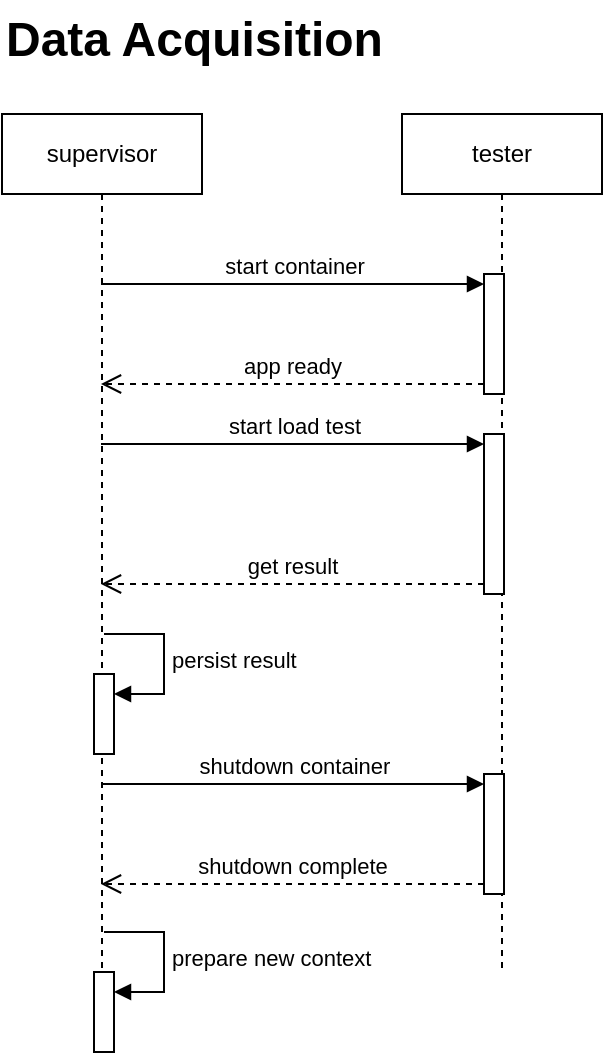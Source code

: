 <mxfile version="24.7.8">
  <diagram name="flowchart" id="O_G0KARc04lidagqSSde">
    <mxGraphModel dx="1314" dy="924" grid="1" gridSize="10" guides="1" tooltips="1" connect="1" arrows="1" fold="1" page="1" pageScale="1" pageWidth="827" pageHeight="1169" math="0" shadow="0">
      <root>
        <mxCell id="0" />
        <mxCell id="1" parent="0" />
        <mxCell id="ddXwoafsTrct-z8zZvf6-10" value="supervisor" style="shape=umlLifeline;perimeter=lifelinePerimeter;whiteSpace=wrap;html=1;container=1;dropTarget=0;collapsible=0;recursiveResize=0;outlineConnect=0;portConstraint=eastwest;newEdgeStyle={&quot;curved&quot;:0,&quot;rounded&quot;:0};" vertex="1" parent="1">
          <mxGeometry x="40" y="80" width="100" height="460" as="geometry" />
        </mxCell>
        <mxCell id="ddXwoafsTrct-z8zZvf6-11" value="tester" style="shape=umlLifeline;perimeter=lifelinePerimeter;whiteSpace=wrap;html=1;container=1;dropTarget=0;collapsible=0;recursiveResize=0;outlineConnect=0;portConstraint=eastwest;newEdgeStyle={&quot;curved&quot;:0,&quot;rounded&quot;:0};" vertex="1" parent="1">
          <mxGeometry x="240" y="80" width="100" height="430" as="geometry" />
        </mxCell>
        <mxCell id="ddXwoafsTrct-z8zZvf6-13" value="" style="html=1;points=[[0,0,0,0,5],[0,1,0,0,-5],[1,0,0,0,5],[1,1,0,0,-5]];perimeter=orthogonalPerimeter;outlineConnect=0;targetShapes=umlLifeline;portConstraint=eastwest;newEdgeStyle={&quot;curved&quot;:0,&quot;rounded&quot;:0};" vertex="1" parent="ddXwoafsTrct-z8zZvf6-11">
          <mxGeometry x="41" y="160" width="10" height="80" as="geometry" />
        </mxCell>
        <mxCell id="ddXwoafsTrct-z8zZvf6-14" value="start load test" style="html=1;verticalAlign=bottom;endArrow=block;curved=0;rounded=0;entryX=0;entryY=0;entryDx=0;entryDy=5;" edge="1" target="ddXwoafsTrct-z8zZvf6-13" parent="ddXwoafsTrct-z8zZvf6-11">
          <mxGeometry relative="1" as="geometry">
            <mxPoint x="-150.5" y="165" as="sourcePoint" />
          </mxGeometry>
        </mxCell>
        <mxCell id="ddXwoafsTrct-z8zZvf6-15" value="get result" style="html=1;verticalAlign=bottom;endArrow=open;dashed=1;endSize=8;curved=0;rounded=0;exitX=0;exitY=1;exitDx=0;exitDy=-5;" edge="1" source="ddXwoafsTrct-z8zZvf6-13" parent="ddXwoafsTrct-z8zZvf6-11">
          <mxGeometry relative="1" as="geometry">
            <mxPoint x="-150.5" y="235" as="targetPoint" />
          </mxGeometry>
        </mxCell>
        <mxCell id="ddXwoafsTrct-z8zZvf6-16" value="" style="html=1;points=[[0,0,0,0,5],[0,1,0,0,-5],[1,0,0,0,5],[1,1,0,0,-5]];perimeter=orthogonalPerimeter;outlineConnect=0;targetShapes=umlLifeline;portConstraint=eastwest;newEdgeStyle={&quot;curved&quot;:0,&quot;rounded&quot;:0};" vertex="1" parent="ddXwoafsTrct-z8zZvf6-11">
          <mxGeometry x="41" y="80" width="10" height="60" as="geometry" />
        </mxCell>
        <mxCell id="ddXwoafsTrct-z8zZvf6-17" value="start container" style="html=1;verticalAlign=bottom;endArrow=block;curved=0;rounded=0;entryX=0;entryY=0;entryDx=0;entryDy=5;" edge="1" target="ddXwoafsTrct-z8zZvf6-16" parent="ddXwoafsTrct-z8zZvf6-11">
          <mxGeometry relative="1" as="geometry">
            <mxPoint x="-150.5" y="85" as="sourcePoint" />
          </mxGeometry>
        </mxCell>
        <mxCell id="ddXwoafsTrct-z8zZvf6-18" value="app ready" style="html=1;verticalAlign=bottom;endArrow=open;dashed=1;endSize=8;curved=0;rounded=0;exitX=0;exitY=1;exitDx=0;exitDy=-5;" edge="1" source="ddXwoafsTrct-z8zZvf6-16" parent="ddXwoafsTrct-z8zZvf6-11">
          <mxGeometry relative="1" as="geometry">
            <mxPoint x="-150.5" y="135" as="targetPoint" />
          </mxGeometry>
        </mxCell>
        <mxCell id="ddXwoafsTrct-z8zZvf6-22" value="" style="html=1;points=[[0,0,0,0,5],[0,1,0,0,-5],[1,0,0,0,5],[1,1,0,0,-5]];perimeter=orthogonalPerimeter;outlineConnect=0;targetShapes=umlLifeline;portConstraint=eastwest;newEdgeStyle={&quot;curved&quot;:0,&quot;rounded&quot;:0};" vertex="1" parent="ddXwoafsTrct-z8zZvf6-11">
          <mxGeometry x="41" y="330" width="10" height="60" as="geometry" />
        </mxCell>
        <mxCell id="ddXwoafsTrct-z8zZvf6-23" value="shutdown container" style="html=1;verticalAlign=bottom;endArrow=block;curved=0;rounded=0;entryX=0;entryY=0;entryDx=0;entryDy=5;" edge="1" target="ddXwoafsTrct-z8zZvf6-22" parent="ddXwoafsTrct-z8zZvf6-11">
          <mxGeometry relative="1" as="geometry">
            <mxPoint x="-150.5" y="335" as="sourcePoint" />
          </mxGeometry>
        </mxCell>
        <mxCell id="ddXwoafsTrct-z8zZvf6-24" value="shutdown complete" style="html=1;verticalAlign=bottom;endArrow=open;dashed=1;endSize=8;curved=0;rounded=0;exitX=0;exitY=1;exitDx=0;exitDy=-5;" edge="1" source="ddXwoafsTrct-z8zZvf6-22" parent="ddXwoafsTrct-z8zZvf6-11">
          <mxGeometry relative="1" as="geometry">
            <mxPoint x="-150.5" y="385" as="targetPoint" />
          </mxGeometry>
        </mxCell>
        <mxCell id="ddXwoafsTrct-z8zZvf6-20" value="" style="html=1;points=[[0,0,0,0,5],[0,1,0,0,-5],[1,0,0,0,5],[1,1,0,0,-5]];perimeter=orthogonalPerimeter;outlineConnect=0;targetShapes=umlLifeline;portConstraint=eastwest;newEdgeStyle={&quot;curved&quot;:0,&quot;rounded&quot;:0};" vertex="1" parent="1">
          <mxGeometry x="86" y="360" width="10" height="40" as="geometry" />
        </mxCell>
        <mxCell id="ddXwoafsTrct-z8zZvf6-21" value="persist result" style="html=1;align=left;spacingLeft=2;endArrow=block;rounded=0;edgeStyle=orthogonalEdgeStyle;curved=0;rounded=0;" edge="1" target="ddXwoafsTrct-z8zZvf6-20" parent="1">
          <mxGeometry relative="1" as="geometry">
            <mxPoint x="91" y="340" as="sourcePoint" />
            <Array as="points">
              <mxPoint x="121" y="370" />
            </Array>
          </mxGeometry>
        </mxCell>
        <mxCell id="ddXwoafsTrct-z8zZvf6-25" value="Data Acquisition" style="text;html=1;align=left;verticalAlign=middle;resizable=0;points=[];autosize=1;strokeColor=none;fillColor=none;fontSize=24;fontStyle=1" vertex="1" parent="1">
          <mxGeometry x="40" y="23" width="200" height="40" as="geometry" />
        </mxCell>
        <mxCell id="ddXwoafsTrct-z8zZvf6-27" value="" style="html=1;points=[[0,0,0,0,5],[0,1,0,0,-5],[1,0,0,0,5],[1,1,0,0,-5]];perimeter=orthogonalPerimeter;outlineConnect=0;targetShapes=umlLifeline;portConstraint=eastwest;newEdgeStyle={&quot;curved&quot;:0,&quot;rounded&quot;:0};" vertex="1" parent="1">
          <mxGeometry x="86" y="509" width="10" height="40" as="geometry" />
        </mxCell>
        <mxCell id="ddXwoafsTrct-z8zZvf6-28" value="prepare new context" style="html=1;align=left;spacingLeft=2;endArrow=block;rounded=0;edgeStyle=orthogonalEdgeStyle;curved=0;rounded=0;" edge="1" target="ddXwoafsTrct-z8zZvf6-27" parent="1">
          <mxGeometry relative="1" as="geometry">
            <mxPoint x="91" y="489" as="sourcePoint" />
            <Array as="points">
              <mxPoint x="121" y="519" />
            </Array>
          </mxGeometry>
        </mxCell>
      </root>
    </mxGraphModel>
  </diagram>
</mxfile>
